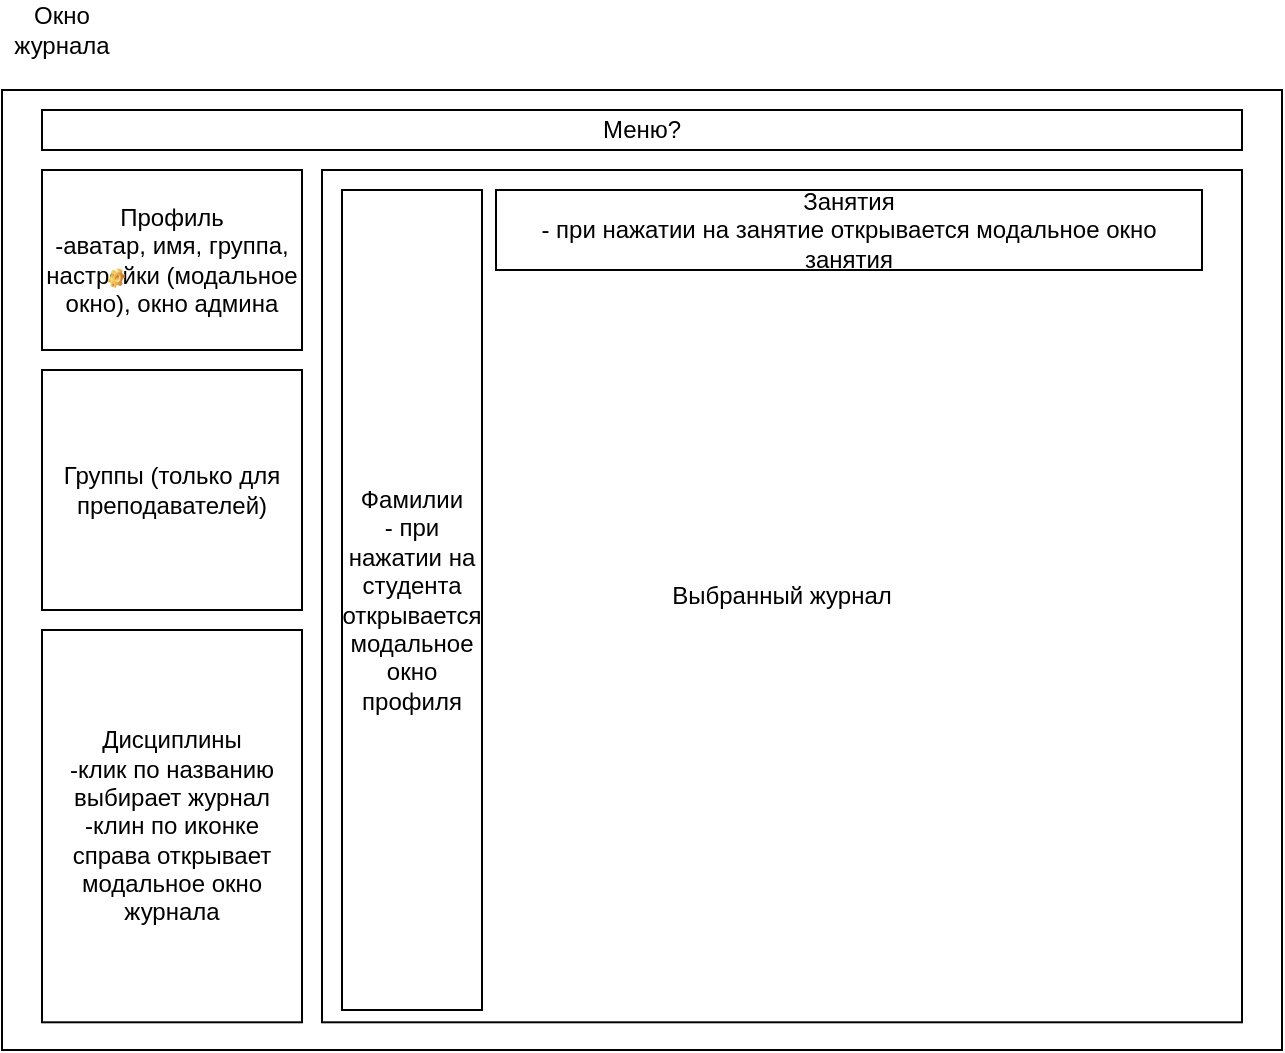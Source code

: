 <mxfile version="13.9.9" type="device"><diagram id="QA0K6LQ23USQZA7DMRbf" name="Страница 1"><mxGraphModel dx="2105" dy="921" grid="1" gridSize="10" guides="1" tooltips="1" connect="1" arrows="1" fold="1" page="1" pageScale="1" pageWidth="827" pageHeight="1169" math="0" shadow="0"><root><mxCell id="0"/><mxCell id="1" parent="0"/><mxCell id="Zsm0-_5_SJenroRkSlOd-1" value="" style="rounded=0;whiteSpace=wrap;html=1;fillColor=#ffffff;" vertex="1" parent="1"><mxGeometry x="-734" y="365" width="640" height="480" as="geometry"/></mxCell><mxCell id="Zsm0-_5_SJenroRkSlOd-2" value="Дисциплины&lt;br&gt;-клик по названию выбирает журнал&lt;br&gt;-клин по иконке справа открывает модальное окно журнала" style="rounded=0;whiteSpace=wrap;html=1;fillColor=#ffffff;" vertex="1" parent="1"><mxGeometry x="-714" y="635" width="130" height="196.15" as="geometry"/></mxCell><mxCell id="Zsm0-_5_SJenroRkSlOd-3" value="Выбранный журнал" style="rounded=0;whiteSpace=wrap;html=1;fillColor=#ffffff;" vertex="1" parent="1"><mxGeometry x="-574" y="405" width="460" height="426.15" as="geometry"/></mxCell><mxCell id="Zsm0-_5_SJenroRkSlOd-4" value="Окно журнала" style="text;html=1;strokeColor=none;fillColor=none;align=center;verticalAlign=middle;whiteSpace=wrap;rounded=0;" vertex="1" parent="1"><mxGeometry x="-724" y="325" width="40" height="20" as="geometry"/></mxCell><mxCell id="Zsm0-_5_SJenroRkSlOd-5" value="Меню?" style="rounded=0;whiteSpace=wrap;html=1;fillColor=#ffffff;" vertex="1" parent="1"><mxGeometry x="-714" y="375" width="600" height="20" as="geometry"/></mxCell><mxCell id="Zsm0-_5_SJenroRkSlOd-6" value="" style="group" vertex="1" connectable="0" parent="1"><mxGeometry x="-714" y="405" width="130" height="90" as="geometry"/></mxCell><mxCell id="Zsm0-_5_SJenroRkSlOd-7" value="Профиль&lt;br&gt;-аватар, имя, группа, настройки (модальное окно), окно админа" style="rounded=0;whiteSpace=wrap;html=1;fillColor=#ffffff;" vertex="1" parent="Zsm0-_5_SJenroRkSlOd-6"><mxGeometry width="130" height="90" as="geometry"/></mxCell><mxCell id="Zsm0-_5_SJenroRkSlOd-8" value="" style="shape=image;html=1;verticalLabelPosition=bottom;verticalAlign=top;imageAspect=1;aspect=fixed;image=img/clipart/Gear_128x128.png" vertex="1" parent="Zsm0-_5_SJenroRkSlOd-6"><mxGeometry x="33" y="49" width="8.52" height="10" as="geometry"/></mxCell><mxCell id="Zsm0-_5_SJenroRkSlOd-9" value="Группы (только для преподавателей)" style="rounded=0;whiteSpace=wrap;html=1;fillColor=#ffffff;" vertex="1" parent="1"><mxGeometry x="-714" y="505" width="130" height="120" as="geometry"/></mxCell><mxCell id="Zsm0-_5_SJenroRkSlOd-10" value="Фамилии&lt;br&gt;- при нажатии на студента открывается модальное окно профиля" style="rounded=0;whiteSpace=wrap;html=1;fillColor=#ffffff;" vertex="1" parent="1"><mxGeometry x="-564" y="415" width="70" height="410" as="geometry"/></mxCell><mxCell id="Zsm0-_5_SJenroRkSlOd-11" value="Занятия&lt;br&gt;- при нажатии на занятие открывается модальное окно занятия" style="rounded=0;whiteSpace=wrap;html=1;fillColor=#ffffff;" vertex="1" parent="1"><mxGeometry x="-487" y="415" width="353" height="40" as="geometry"/></mxCell></root></mxGraphModel></diagram></mxfile>